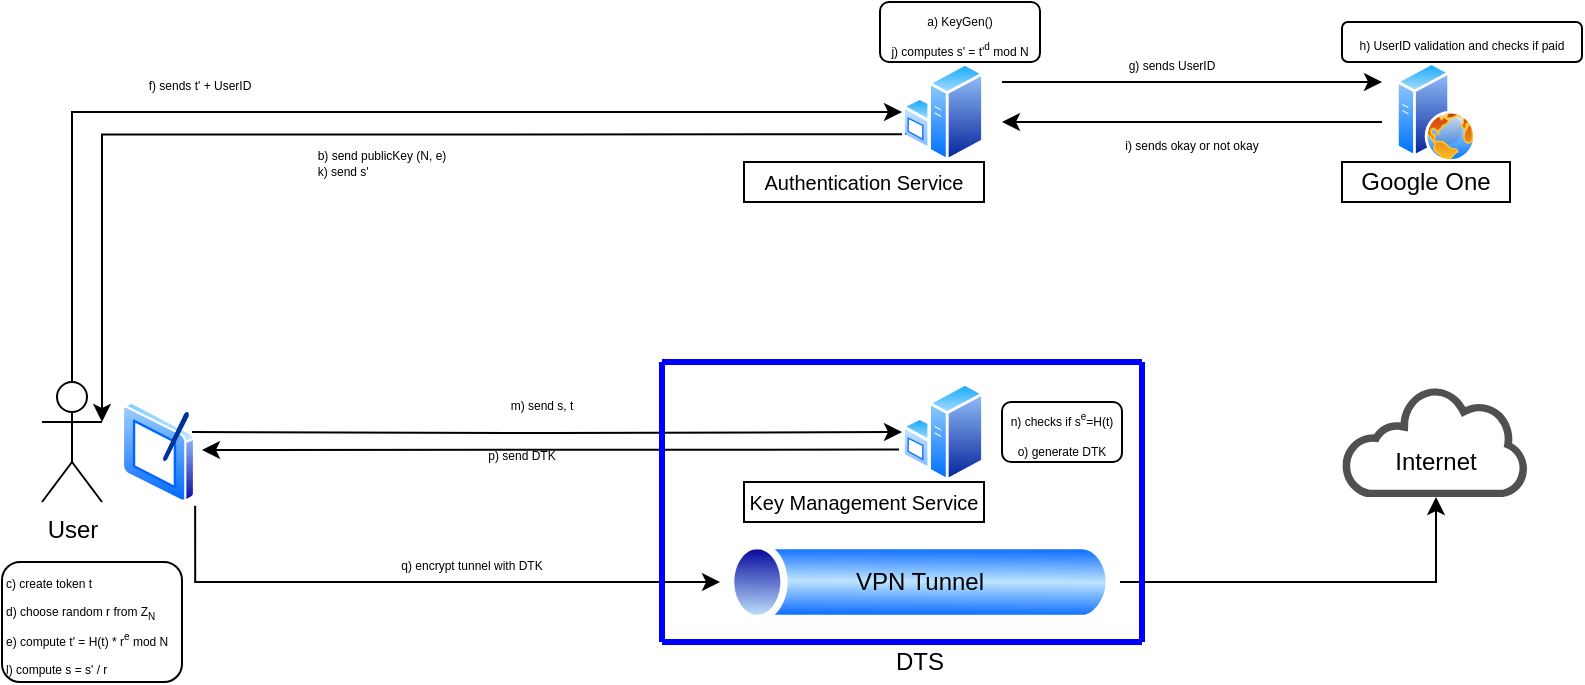 <mxfile version="14.4.6" type="device"><diagram id="IQiOWVjtNeP9B2unm44r" name="Page-1"><mxGraphModel dx="825" dy="462" grid="1" gridSize="10" guides="1" tooltips="1" connect="1" arrows="1" fold="1" page="1" pageScale="1" pageWidth="827" pageHeight="1169" math="0" shadow="0"><root><mxCell id="0"/><mxCell id="1" parent="0"/><mxCell id="ZW4h6x3WV8gSanMkPyCa-9" style="edgeStyle=orthogonalEdgeStyle;rounded=0;orthogonalLoop=1;jettySize=auto;html=1;exitX=0.5;exitY=0;exitDx=0;exitDy=0;exitPerimeter=0;entryX=0;entryY=0.5;entryDx=0;entryDy=0;" edge="1" parent="1" source="ZW4h6x3WV8gSanMkPyCa-1" target="ZW4h6x3WV8gSanMkPyCa-7"><mxGeometry relative="1" as="geometry"/></mxCell><mxCell id="ZW4h6x3WV8gSanMkPyCa-1" value="User" style="shape=umlActor;verticalLabelPosition=bottom;verticalAlign=top;html=1;outlineConnect=0;" vertex="1" parent="1"><mxGeometry x="50" y="390" width="30" height="60" as="geometry"/></mxCell><mxCell id="ZW4h6x3WV8gSanMkPyCa-2" value="" style="pointerEvents=1;shadow=0;dashed=0;html=1;strokeColor=none;fillColor=#505050;labelPosition=center;verticalLabelPosition=bottom;outlineConnect=0;verticalAlign=top;align=center;shape=mxgraph.office.clouds.cloud;" vertex="1" parent="1"><mxGeometry x="700" y="392.5" width="94" height="55" as="geometry"/></mxCell><mxCell id="ZW4h6x3WV8gSanMkPyCa-3" value="Internet" style="text;html=1;strokeColor=none;fillColor=none;align=center;verticalAlign=middle;whiteSpace=wrap;rounded=0;" vertex="1" parent="1"><mxGeometry x="727" y="420" width="40" height="20" as="geometry"/></mxCell><mxCell id="ZW4h6x3WV8gSanMkPyCa-23" style="edgeStyle=orthogonalEdgeStyle;rounded=0;orthogonalLoop=1;jettySize=auto;html=1;entryX=0;entryY=0.5;entryDx=0;entryDy=0;" edge="1" parent="1" target="ZW4h6x3WV8gSanMkPyCa-8"><mxGeometry relative="1" as="geometry"><mxPoint x="125" y="415" as="sourcePoint"/></mxGeometry></mxCell><mxCell id="ZW4h6x3WV8gSanMkPyCa-30" style="edgeStyle=orthogonalEdgeStyle;rounded=0;orthogonalLoop=1;jettySize=auto;html=1;exitX=1.002;exitY=1.038;exitDx=0;exitDy=0;entryX=0;entryY=0.5;entryDx=0;entryDy=0;exitPerimeter=0;" edge="1" parent="1" source="ZW4h6x3WV8gSanMkPyCa-4" target="ZW4h6x3WV8gSanMkPyCa-28"><mxGeometry relative="1" as="geometry"><Array as="points"><mxPoint x="127" y="490"/></Array></mxGeometry></mxCell><mxCell id="ZW4h6x3WV8gSanMkPyCa-4" value="" style="aspect=fixed;perimeter=ellipsePerimeter;html=1;align=center;shadow=0;dashed=0;spacingTop=3;image;image=img/lib/active_directory/tablet_pc.svg;" vertex="1" parent="1"><mxGeometry x="90" y="400" width="36.5" height="50" as="geometry"/></mxCell><mxCell id="ZW4h6x3WV8gSanMkPyCa-18" style="edgeStyle=orthogonalEdgeStyle;rounded=0;orthogonalLoop=1;jettySize=auto;html=1;exitX=0;exitY=0.75;exitDx=0;exitDy=0;entryX=1;entryY=0.333;entryDx=0;entryDy=0;entryPerimeter=0;" edge="1" parent="1" source="ZW4h6x3WV8gSanMkPyCa-7" target="ZW4h6x3WV8gSanMkPyCa-1"><mxGeometry relative="1" as="geometry"><Array as="points"><mxPoint x="80" y="266"/></Array></mxGeometry></mxCell><mxCell id="ZW4h6x3WV8gSanMkPyCa-7" value="" style="aspect=fixed;perimeter=ellipsePerimeter;html=1;align=center;shadow=0;dashed=0;spacingTop=3;image;image=img/lib/active_directory/windows_server.svg;" vertex="1" parent="1"><mxGeometry x="480" y="230" width="41" height="50" as="geometry"/></mxCell><mxCell id="ZW4h6x3WV8gSanMkPyCa-8" value="" style="aspect=fixed;perimeter=ellipsePerimeter;html=1;align=center;shadow=0;dashed=0;spacingTop=3;image;image=img/lib/active_directory/windows_server.svg;" vertex="1" parent="1"><mxGeometry x="480" y="390" width="41" height="50" as="geometry"/></mxCell><mxCell id="ZW4h6x3WV8gSanMkPyCa-14" value="&lt;font style=&quot;font-size: 6px&quot;&gt;f) sends t' + UserID&lt;/font&gt;" style="text;html=1;strokeColor=none;fillColor=none;align=center;verticalAlign=middle;whiteSpace=wrap;rounded=0;" vertex="1" parent="1"><mxGeometry x="88.25" y="230" width="81.75" height="20" as="geometry"/></mxCell><mxCell id="ZW4h6x3WV8gSanMkPyCa-16" value="&lt;font style=&quot;font-size: 6px&quot;&gt;c) create token t&lt;br&gt;d) choose random r from Z&lt;sub&gt;N&lt;/sub&gt;&lt;br&gt;e) compute t' = H(t) * r&lt;sup&gt;e&lt;/sup&gt;&amp;nbsp;mod N&lt;br&gt;l) compute s = s' / r&lt;br&gt;&lt;/font&gt;" style="rounded=1;whiteSpace=wrap;html=1;align=left;" vertex="1" parent="1"><mxGeometry x="30" y="480" width="90" height="60" as="geometry"/></mxCell><mxCell id="ZW4h6x3WV8gSanMkPyCa-17" value="&lt;font style=&quot;font-size: 6px&quot;&gt;a) KeyGen()&lt;br&gt;j) computes s' = t'&lt;sup&gt;d&lt;/sup&gt;&amp;nbsp;mod N&lt;/font&gt;" style="rounded=1;whiteSpace=wrap;html=1;" vertex="1" parent="1"><mxGeometry x="469" y="200" width="80" height="30" as="geometry"/></mxCell><mxCell id="ZW4h6x3WV8gSanMkPyCa-19" value="&lt;div style=&quot;text-align: left&quot;&gt;&lt;span style=&quot;font-size: 6px&quot;&gt;b) send publicKey (N, e)&lt;/span&gt;&lt;/div&gt;&lt;font style=&quot;font-size: 6px&quot;&gt;&lt;div style=&quot;text-align: left&quot;&gt;&lt;span&gt;k&lt;/span&gt;&lt;span&gt;) send s'&lt;/span&gt;&lt;/div&gt;&lt;/font&gt;" style="text;html=1;strokeColor=none;fillColor=none;align=center;verticalAlign=middle;whiteSpace=wrap;rounded=0;" vertex="1" parent="1"><mxGeometry x="180" y="265" width="80" height="25" as="geometry"/></mxCell><mxCell id="ZW4h6x3WV8gSanMkPyCa-20" value="&lt;font style=&quot;font-size: 10px&quot;&gt;Authentication Service&lt;/font&gt;" style="rounded=0;whiteSpace=wrap;html=1;" vertex="1" parent="1"><mxGeometry x="401" y="280" width="120" height="20" as="geometry"/></mxCell><mxCell id="ZW4h6x3WV8gSanMkPyCa-21" value="&lt;font style=&quot;font-size: 10px&quot;&gt;Key Management Service&lt;/font&gt;" style="rounded=0;whiteSpace=wrap;html=1;" vertex="1" parent="1"><mxGeometry x="401" y="440" width="120" height="20" as="geometry"/></mxCell><mxCell id="ZW4h6x3WV8gSanMkPyCa-24" value="&lt;font style=&quot;font-size: 6px&quot;&gt;m) send s, t&lt;/font&gt;" style="text;html=1;strokeColor=none;fillColor=none;align=center;verticalAlign=middle;whiteSpace=wrap;rounded=0;" vertex="1" parent="1"><mxGeometry x="280" y="390" width="40" height="20" as="geometry"/></mxCell><mxCell id="ZW4h6x3WV8gSanMkPyCa-25" value="" style="endArrow=classic;html=1;exitX=-0.037;exitY=0.676;exitDx=0;exitDy=0;exitPerimeter=0;" edge="1" parent="1" source="ZW4h6x3WV8gSanMkPyCa-8"><mxGeometry width="50" height="50" relative="1" as="geometry"><mxPoint x="420" y="490" as="sourcePoint"/><mxPoint x="130" y="424" as="targetPoint"/></mxGeometry></mxCell><mxCell id="ZW4h6x3WV8gSanMkPyCa-26" value="&lt;font style=&quot;font-size: 6px&quot;&gt;n) checks if s&lt;sup&gt;e&lt;/sup&gt;=H(t)&lt;br&gt;o) generate DTK&lt;br&gt;&lt;/font&gt;" style="rounded=1;whiteSpace=wrap;html=1;" vertex="1" parent="1"><mxGeometry x="530" y="400" width="60" height="30" as="geometry"/></mxCell><mxCell id="ZW4h6x3WV8gSanMkPyCa-27" value="&lt;font style=&quot;font-size: 6px&quot;&gt;p) send DTK&lt;/font&gt;" style="text;html=1;strokeColor=none;fillColor=none;align=center;verticalAlign=middle;whiteSpace=wrap;rounded=0;" vertex="1" parent="1"><mxGeometry x="250" y="415" width="80" height="20" as="geometry"/></mxCell><mxCell id="ZW4h6x3WV8gSanMkPyCa-31" style="edgeStyle=orthogonalEdgeStyle;rounded=0;orthogonalLoop=1;jettySize=auto;html=1;exitX=1;exitY=0.5;exitDx=0;exitDy=0;" edge="1" parent="1" source="ZW4h6x3WV8gSanMkPyCa-28" target="ZW4h6x3WV8gSanMkPyCa-2"><mxGeometry relative="1" as="geometry"/></mxCell><mxCell id="ZW4h6x3WV8gSanMkPyCa-28" value="" style="aspect=fixed;perimeter=ellipsePerimeter;html=1;align=center;shadow=0;dashed=0;spacingTop=3;image;image=img/lib/active_directory/tunnel.svg;" vertex="1" parent="1"><mxGeometry x="389" y="470" width="200" height="40" as="geometry"/></mxCell><mxCell id="ZW4h6x3WV8gSanMkPyCa-29" value="VPN Tunnel" style="text;html=1;strokeColor=none;fillColor=none;align=center;verticalAlign=middle;whiteSpace=wrap;rounded=0;" vertex="1" parent="1"><mxGeometry x="439" y="480" width="100" height="20" as="geometry"/></mxCell><mxCell id="ZW4h6x3WV8gSanMkPyCa-32" value="&lt;font style=&quot;font-size: 6px&quot;&gt;q) encrypt tunnel with DTK&lt;/font&gt;" style="text;html=1;strokeColor=none;fillColor=none;align=center;verticalAlign=middle;whiteSpace=wrap;rounded=0;" vertex="1" parent="1"><mxGeometry x="190" y="470" width="150" height="20" as="geometry"/></mxCell><mxCell id="ZW4h6x3WV8gSanMkPyCa-34" value="" style="endArrow=none;html=1;strokeColor=#0000FF;strokeWidth=3;" edge="1" parent="1"><mxGeometry width="50" height="50" relative="1" as="geometry"><mxPoint x="360" y="520" as="sourcePoint"/><mxPoint x="360" y="380" as="targetPoint"/></mxGeometry></mxCell><mxCell id="ZW4h6x3WV8gSanMkPyCa-35" value="" style="endArrow=none;html=1;strokeColor=#0000FF;strokeWidth=3;" edge="1" parent="1"><mxGeometry width="50" height="50" relative="1" as="geometry"><mxPoint x="600" y="380" as="sourcePoint"/><mxPoint x="360" y="380" as="targetPoint"/></mxGeometry></mxCell><mxCell id="ZW4h6x3WV8gSanMkPyCa-36" value="" style="endArrow=none;html=1;strokeColor=#0000FF;strokeWidth=3;" edge="1" parent="1"><mxGeometry width="50" height="50" relative="1" as="geometry"><mxPoint x="600" y="520" as="sourcePoint"/><mxPoint x="600" y="380" as="targetPoint"/></mxGeometry></mxCell><mxCell id="ZW4h6x3WV8gSanMkPyCa-37" value="" style="endArrow=none;html=1;strokeColor=#0000FF;strokeWidth=3;" edge="1" parent="1"><mxGeometry width="50" height="50" relative="1" as="geometry"><mxPoint x="600" y="520" as="sourcePoint"/><mxPoint x="360" y="520" as="targetPoint"/></mxGeometry></mxCell><mxCell id="ZW4h6x3WV8gSanMkPyCa-38" value="DTS" style="text;html=1;strokeColor=none;fillColor=none;align=center;verticalAlign=middle;whiteSpace=wrap;rounded=0;" vertex="1" parent="1"><mxGeometry x="469" y="520" width="40" height="20" as="geometry"/></mxCell><mxCell id="ZW4h6x3WV8gSanMkPyCa-39" value="" style="aspect=fixed;perimeter=ellipsePerimeter;html=1;align=center;shadow=0;dashed=0;spacingTop=3;image;image=img/lib/active_directory/web_server.svg;" vertex="1" parent="1"><mxGeometry x="727" y="230" width="40" height="50" as="geometry"/></mxCell><mxCell id="ZW4h6x3WV8gSanMkPyCa-41" value="Google One" style="rounded=0;whiteSpace=wrap;html=1;" vertex="1" parent="1"><mxGeometry x="700" y="280" width="84" height="20" as="geometry"/></mxCell><mxCell id="ZW4h6x3WV8gSanMkPyCa-43" value="&lt;font style=&quot;font-size: 6px&quot;&gt;g) sends UserID&lt;/font&gt;" style="text;html=1;strokeColor=none;fillColor=none;align=center;verticalAlign=middle;whiteSpace=wrap;rounded=0;" vertex="1" parent="1"><mxGeometry x="580" y="220" width="70" height="20" as="geometry"/></mxCell><mxCell id="ZW4h6x3WV8gSanMkPyCa-44" value="&lt;font style=&quot;font-size: 6px&quot;&gt;h) UserID validation and checks if paid&lt;/font&gt;" style="rounded=1;whiteSpace=wrap;html=1;" vertex="1" parent="1"><mxGeometry x="700" y="210" width="120" height="20" as="geometry"/></mxCell><mxCell id="ZW4h6x3WV8gSanMkPyCa-46" value="" style="endArrow=classic;html=1;strokeColor=#000000;strokeWidth=1;" edge="1" parent="1"><mxGeometry width="50" height="50" relative="1" as="geometry"><mxPoint x="530" y="240" as="sourcePoint"/><mxPoint x="720" y="240" as="targetPoint"/></mxGeometry></mxCell><mxCell id="ZW4h6x3WV8gSanMkPyCa-47" value="" style="endArrow=classic;html=1;strokeColor=#000000;strokeWidth=1;" edge="1" parent="1"><mxGeometry width="50" height="50" relative="1" as="geometry"><mxPoint x="720" y="260" as="sourcePoint"/><mxPoint x="530" y="260" as="targetPoint"/></mxGeometry></mxCell><mxCell id="ZW4h6x3WV8gSanMkPyCa-48" value="&lt;font style=&quot;font-size: 6px&quot;&gt;i) sends okay or not okay&lt;/font&gt;" style="text;html=1;strokeColor=none;fillColor=none;align=center;verticalAlign=middle;whiteSpace=wrap;rounded=0;" vertex="1" parent="1"><mxGeometry x="580" y="260" width="90" height="20" as="geometry"/></mxCell></root></mxGraphModel></diagram></mxfile>
